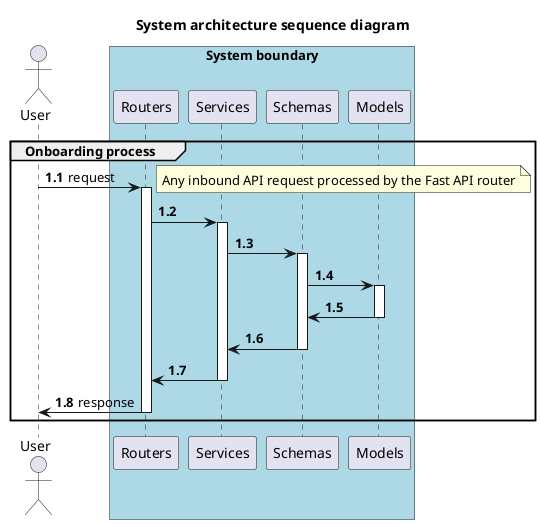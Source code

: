 @startuml architecture_sequence

title System architecture sequence diagram
actor User as user

box "System boundary" #LightBlue
    participant "Routers" as rt
    participant "Services" as svc
    participant "Schemas" as scm
    participant "Models" as md
end box

autonumber 1.1
group Onboarding process
    user -> rt++: request
    note right
        Any inbound API request processed by the Fast API router
    end note
    rt -> svc++: 
    svc -> scm++:
    scm -> md++:

    md -> scm--:
    scm -> svc--:
    svc -> rt--: 
    rt -> user--: response
end

@enduml